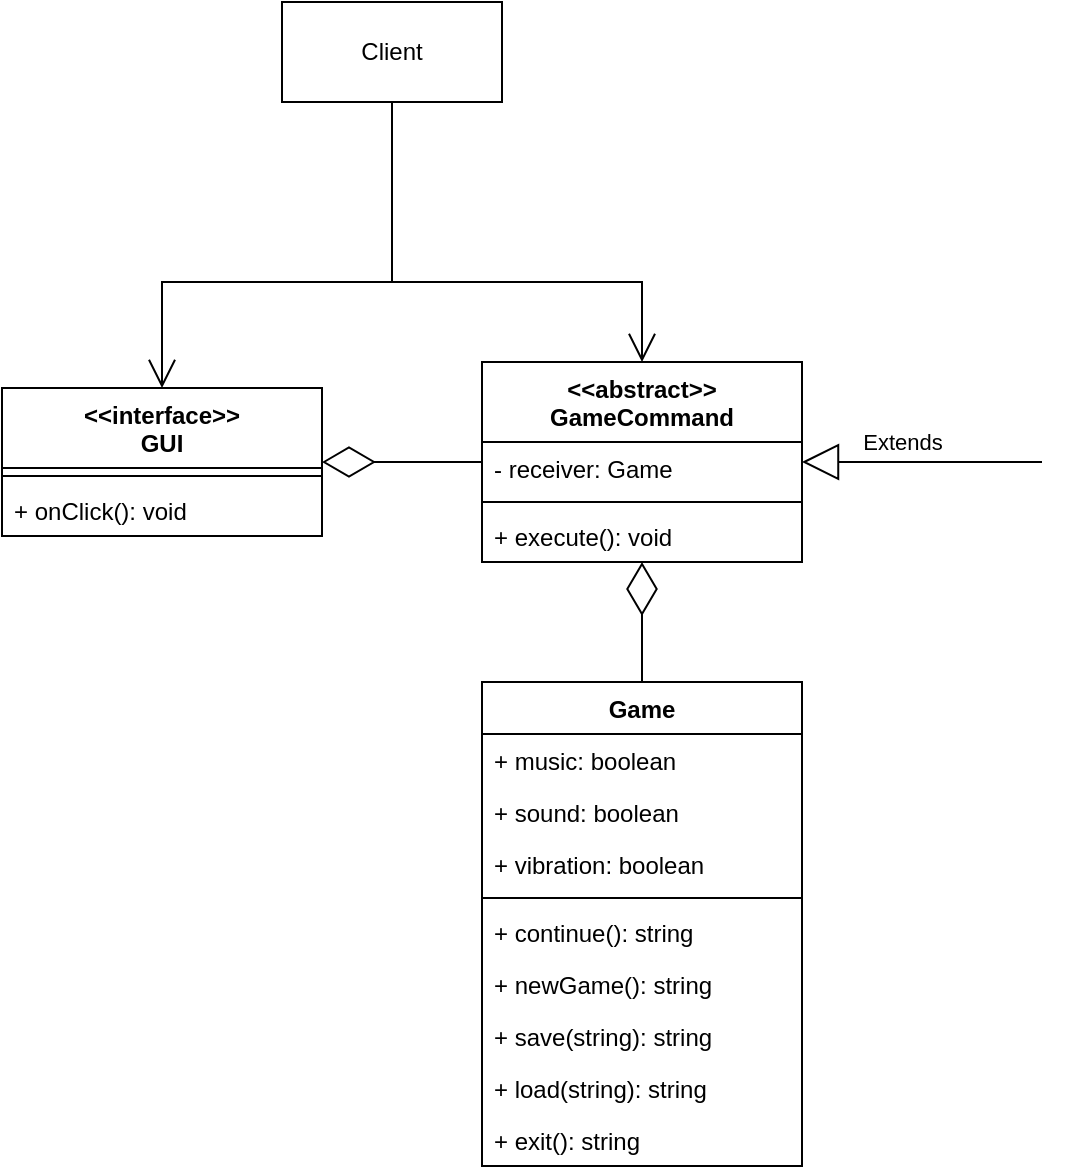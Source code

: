 <mxfile version="21.3.3" type="device">
  <diagram id="C5RBs43oDa-KdzZeNtuy" name="Page-1">
    <mxGraphModel dx="1050" dy="581" grid="1" gridSize="10" guides="1" tooltips="1" connect="1" arrows="1" fold="1" page="1" pageScale="1" pageWidth="827" pageHeight="1169" math="0" shadow="0">
      <root>
        <mxCell id="WIyWlLk6GJQsqaUBKTNV-0" />
        <mxCell id="WIyWlLk6GJQsqaUBKTNV-1" parent="WIyWlLk6GJQsqaUBKTNV-0" />
        <mxCell id="GQACmn0jV0vaVqxmoJ_N-4" value="Client" style="html=1;whiteSpace=wrap;" parent="WIyWlLk6GJQsqaUBKTNV-1" vertex="1">
          <mxGeometry x="270" y="100" width="110" height="50" as="geometry" />
        </mxCell>
        <mxCell id="GQACmn0jV0vaVqxmoJ_N-21" value="" style="endArrow=open;endFill=1;endSize=12;html=1;rounded=0;" parent="WIyWlLk6GJQsqaUBKTNV-1" source="GQACmn0jV0vaVqxmoJ_N-4" target="r4E6djIWqzmuqeX_bI0s-0" edge="1">
          <mxGeometry width="160" relative="1" as="geometry">
            <mxPoint x="70" y="390" as="sourcePoint" />
            <mxPoint x="290" y="155" as="targetPoint" />
            <Array as="points">
              <mxPoint x="325" y="240" />
              <mxPoint x="210" y="240" />
            </Array>
          </mxGeometry>
        </mxCell>
        <mxCell id="r4E6djIWqzmuqeX_bI0s-0" value="&amp;lt;&amp;lt;interface&amp;gt;&amp;gt;&lt;br&gt;GUI" style="swimlane;fontStyle=1;align=center;verticalAlign=top;childLayout=stackLayout;horizontal=1;startSize=40;horizontalStack=0;resizeParent=1;resizeParentMax=0;resizeLast=0;collapsible=1;marginBottom=0;whiteSpace=wrap;html=1;" parent="WIyWlLk6GJQsqaUBKTNV-1" vertex="1">
          <mxGeometry x="130" y="293" width="160" height="74" as="geometry" />
        </mxCell>
        <mxCell id="r4E6djIWqzmuqeX_bI0s-2" value="" style="line;strokeWidth=1;fillColor=none;align=left;verticalAlign=middle;spacingTop=-1;spacingLeft=3;spacingRight=3;rotatable=0;labelPosition=right;points=[];portConstraint=eastwest;strokeColor=inherit;" parent="r4E6djIWqzmuqeX_bI0s-0" vertex="1">
          <mxGeometry y="40" width="160" height="8" as="geometry" />
        </mxCell>
        <mxCell id="r4E6djIWqzmuqeX_bI0s-3" value="+ onClick(): void" style="text;strokeColor=none;fillColor=none;align=left;verticalAlign=top;spacingLeft=4;spacingRight=4;overflow=hidden;rotatable=0;points=[[0,0.5],[1,0.5]];portConstraint=eastwest;whiteSpace=wrap;html=1;" parent="r4E6djIWqzmuqeX_bI0s-0" vertex="1">
          <mxGeometry y="48" width="160" height="26" as="geometry" />
        </mxCell>
        <mxCell id="r4E6djIWqzmuqeX_bI0s-16" value="&amp;lt;&amp;lt;abstract&amp;gt;&amp;gt;&lt;br&gt;GameCommand" style="swimlane;fontStyle=1;align=center;verticalAlign=top;childLayout=stackLayout;horizontal=1;startSize=40;horizontalStack=0;resizeParent=1;resizeParentMax=0;resizeLast=0;collapsible=1;marginBottom=0;whiteSpace=wrap;html=1;" parent="WIyWlLk6GJQsqaUBKTNV-1" vertex="1">
          <mxGeometry x="370" y="280" width="160" height="100" as="geometry" />
        </mxCell>
        <mxCell id="r4E6djIWqzmuqeX_bI0s-17" value="- receiver: Game" style="text;strokeColor=none;fillColor=none;align=left;verticalAlign=top;spacingLeft=4;spacingRight=4;overflow=hidden;rotatable=0;points=[[0,0.5],[1,0.5]];portConstraint=eastwest;whiteSpace=wrap;html=1;" parent="r4E6djIWqzmuqeX_bI0s-16" vertex="1">
          <mxGeometry y="40" width="160" height="26" as="geometry" />
        </mxCell>
        <mxCell id="r4E6djIWqzmuqeX_bI0s-18" value="" style="line;strokeWidth=1;fillColor=none;align=left;verticalAlign=middle;spacingTop=-1;spacingLeft=3;spacingRight=3;rotatable=0;labelPosition=right;points=[];portConstraint=eastwest;strokeColor=inherit;" parent="r4E6djIWqzmuqeX_bI0s-16" vertex="1">
          <mxGeometry y="66" width="160" height="8" as="geometry" />
        </mxCell>
        <mxCell id="r4E6djIWqzmuqeX_bI0s-19" value="+ execute(): void" style="text;strokeColor=none;fillColor=none;align=left;verticalAlign=top;spacingLeft=4;spacingRight=4;overflow=hidden;rotatable=0;points=[[0,0.5],[1,0.5]];portConstraint=eastwest;whiteSpace=wrap;html=1;" parent="r4E6djIWqzmuqeX_bI0s-16" vertex="1">
          <mxGeometry y="74" width="160" height="26" as="geometry" />
        </mxCell>
        <mxCell id="r4E6djIWqzmuqeX_bI0s-40" value="Game" style="swimlane;fontStyle=1;align=center;verticalAlign=top;childLayout=stackLayout;horizontal=1;startSize=26;horizontalStack=0;resizeParent=1;resizeParentMax=0;resizeLast=0;collapsible=1;marginBottom=0;whiteSpace=wrap;html=1;" parent="WIyWlLk6GJQsqaUBKTNV-1" vertex="1">
          <mxGeometry x="370" y="440" width="160" height="242" as="geometry" />
        </mxCell>
        <mxCell id="r4E6djIWqzmuqeX_bI0s-41" value="+ music: boolean" style="text;strokeColor=none;fillColor=none;align=left;verticalAlign=top;spacingLeft=4;spacingRight=4;overflow=hidden;rotatable=0;points=[[0,0.5],[1,0.5]];portConstraint=eastwest;whiteSpace=wrap;html=1;" parent="r4E6djIWqzmuqeX_bI0s-40" vertex="1">
          <mxGeometry y="26" width="160" height="26" as="geometry" />
        </mxCell>
        <mxCell id="r4E6djIWqzmuqeX_bI0s-44" value="+ sound: boolean" style="text;strokeColor=none;fillColor=none;align=left;verticalAlign=top;spacingLeft=4;spacingRight=4;overflow=hidden;rotatable=0;points=[[0,0.5],[1,0.5]];portConstraint=eastwest;whiteSpace=wrap;html=1;" parent="r4E6djIWqzmuqeX_bI0s-40" vertex="1">
          <mxGeometry y="52" width="160" height="26" as="geometry" />
        </mxCell>
        <mxCell id="r4E6djIWqzmuqeX_bI0s-45" value="+ vibration: boolean" style="text;strokeColor=none;fillColor=none;align=left;verticalAlign=top;spacingLeft=4;spacingRight=4;overflow=hidden;rotatable=0;points=[[0,0.5],[1,0.5]];portConstraint=eastwest;whiteSpace=wrap;html=1;" parent="r4E6djIWqzmuqeX_bI0s-40" vertex="1">
          <mxGeometry y="78" width="160" height="26" as="geometry" />
        </mxCell>
        <mxCell id="r4E6djIWqzmuqeX_bI0s-42" value="" style="line;strokeWidth=1;fillColor=none;align=left;verticalAlign=middle;spacingTop=-1;spacingLeft=3;spacingRight=3;rotatable=0;labelPosition=right;points=[];portConstraint=eastwest;strokeColor=inherit;" parent="r4E6djIWqzmuqeX_bI0s-40" vertex="1">
          <mxGeometry y="104" width="160" height="8" as="geometry" />
        </mxCell>
        <mxCell id="r4E6djIWqzmuqeX_bI0s-43" value="+ continue(): string" style="text;strokeColor=none;fillColor=none;align=left;verticalAlign=top;spacingLeft=4;spacingRight=4;overflow=hidden;rotatable=0;points=[[0,0.5],[1,0.5]];portConstraint=eastwest;whiteSpace=wrap;html=1;" parent="r4E6djIWqzmuqeX_bI0s-40" vertex="1">
          <mxGeometry y="112" width="160" height="26" as="geometry" />
        </mxCell>
        <mxCell id="r4E6djIWqzmuqeX_bI0s-46" value="+ newGame(): string" style="text;strokeColor=none;fillColor=none;align=left;verticalAlign=top;spacingLeft=4;spacingRight=4;overflow=hidden;rotatable=0;points=[[0,0.5],[1,0.5]];portConstraint=eastwest;whiteSpace=wrap;html=1;" parent="r4E6djIWqzmuqeX_bI0s-40" vertex="1">
          <mxGeometry y="138" width="160" height="26" as="geometry" />
        </mxCell>
        <mxCell id="r4E6djIWqzmuqeX_bI0s-47" value="+ save(string): string" style="text;strokeColor=none;fillColor=none;align=left;verticalAlign=top;spacingLeft=4;spacingRight=4;overflow=hidden;rotatable=0;points=[[0,0.5],[1,0.5]];portConstraint=eastwest;whiteSpace=wrap;html=1;" parent="r4E6djIWqzmuqeX_bI0s-40" vertex="1">
          <mxGeometry y="164" width="160" height="26" as="geometry" />
        </mxCell>
        <mxCell id="r4E6djIWqzmuqeX_bI0s-48" value="+ load(string): string" style="text;strokeColor=none;fillColor=none;align=left;verticalAlign=top;spacingLeft=4;spacingRight=4;overflow=hidden;rotatable=0;points=[[0,0.5],[1,0.5]];portConstraint=eastwest;whiteSpace=wrap;html=1;" parent="r4E6djIWqzmuqeX_bI0s-40" vertex="1">
          <mxGeometry y="190" width="160" height="26" as="geometry" />
        </mxCell>
        <mxCell id="r4E6djIWqzmuqeX_bI0s-49" value="+ exit(): string" style="text;strokeColor=none;fillColor=none;align=left;verticalAlign=top;spacingLeft=4;spacingRight=4;overflow=hidden;rotatable=0;points=[[0,0.5],[1,0.5]];portConstraint=eastwest;whiteSpace=wrap;html=1;" parent="r4E6djIWqzmuqeX_bI0s-40" vertex="1">
          <mxGeometry y="216" width="160" height="26" as="geometry" />
        </mxCell>
        <mxCell id="r4E6djIWqzmuqeX_bI0s-57" value="Extends" style="endArrow=block;endSize=16;endFill=0;html=1;rounded=0;" parent="WIyWlLk6GJQsqaUBKTNV-1" target="r4E6djIWqzmuqeX_bI0s-16" edge="1">
          <mxGeometry x="0.167" y="-10" width="160" relative="1" as="geometry">
            <mxPoint x="650" y="330" as="sourcePoint" />
            <mxPoint x="560" y="410" as="targetPoint" />
            <mxPoint as="offset" />
          </mxGeometry>
        </mxCell>
        <mxCell id="r4E6djIWqzmuqeX_bI0s-62" value="" style="endArrow=diamondThin;endFill=0;endSize=24;html=1;rounded=0;" parent="WIyWlLk6GJQsqaUBKTNV-1" source="r4E6djIWqzmuqeX_bI0s-16" target="r4E6djIWqzmuqeX_bI0s-0" edge="1">
          <mxGeometry width="160" relative="1" as="geometry">
            <mxPoint x="140" y="220" as="sourcePoint" />
            <mxPoint x="300" y="220" as="targetPoint" />
          </mxGeometry>
        </mxCell>
        <mxCell id="r4E6djIWqzmuqeX_bI0s-66" value="" style="endArrow=open;endFill=1;endSize=12;html=1;rounded=0;" parent="WIyWlLk6GJQsqaUBKTNV-1" source="GQACmn0jV0vaVqxmoJ_N-4" target="r4E6djIWqzmuqeX_bI0s-16" edge="1">
          <mxGeometry width="160" relative="1" as="geometry">
            <mxPoint x="320" y="230" as="sourcePoint" />
            <mxPoint x="480" y="230" as="targetPoint" />
            <Array as="points">
              <mxPoint x="325" y="240" />
              <mxPoint x="450" y="240" />
            </Array>
          </mxGeometry>
        </mxCell>
        <mxCell id="r4E6djIWqzmuqeX_bI0s-67" value="" style="endArrow=diamondThin;endFill=0;endSize=24;html=1;rounded=0;" parent="WIyWlLk6GJQsqaUBKTNV-1" source="r4E6djIWqzmuqeX_bI0s-40" target="r4E6djIWqzmuqeX_bI0s-16" edge="1">
          <mxGeometry width="160" relative="1" as="geometry">
            <mxPoint x="100" y="500" as="sourcePoint" />
            <mxPoint x="260" y="500" as="targetPoint" />
          </mxGeometry>
        </mxCell>
      </root>
    </mxGraphModel>
  </diagram>
</mxfile>
